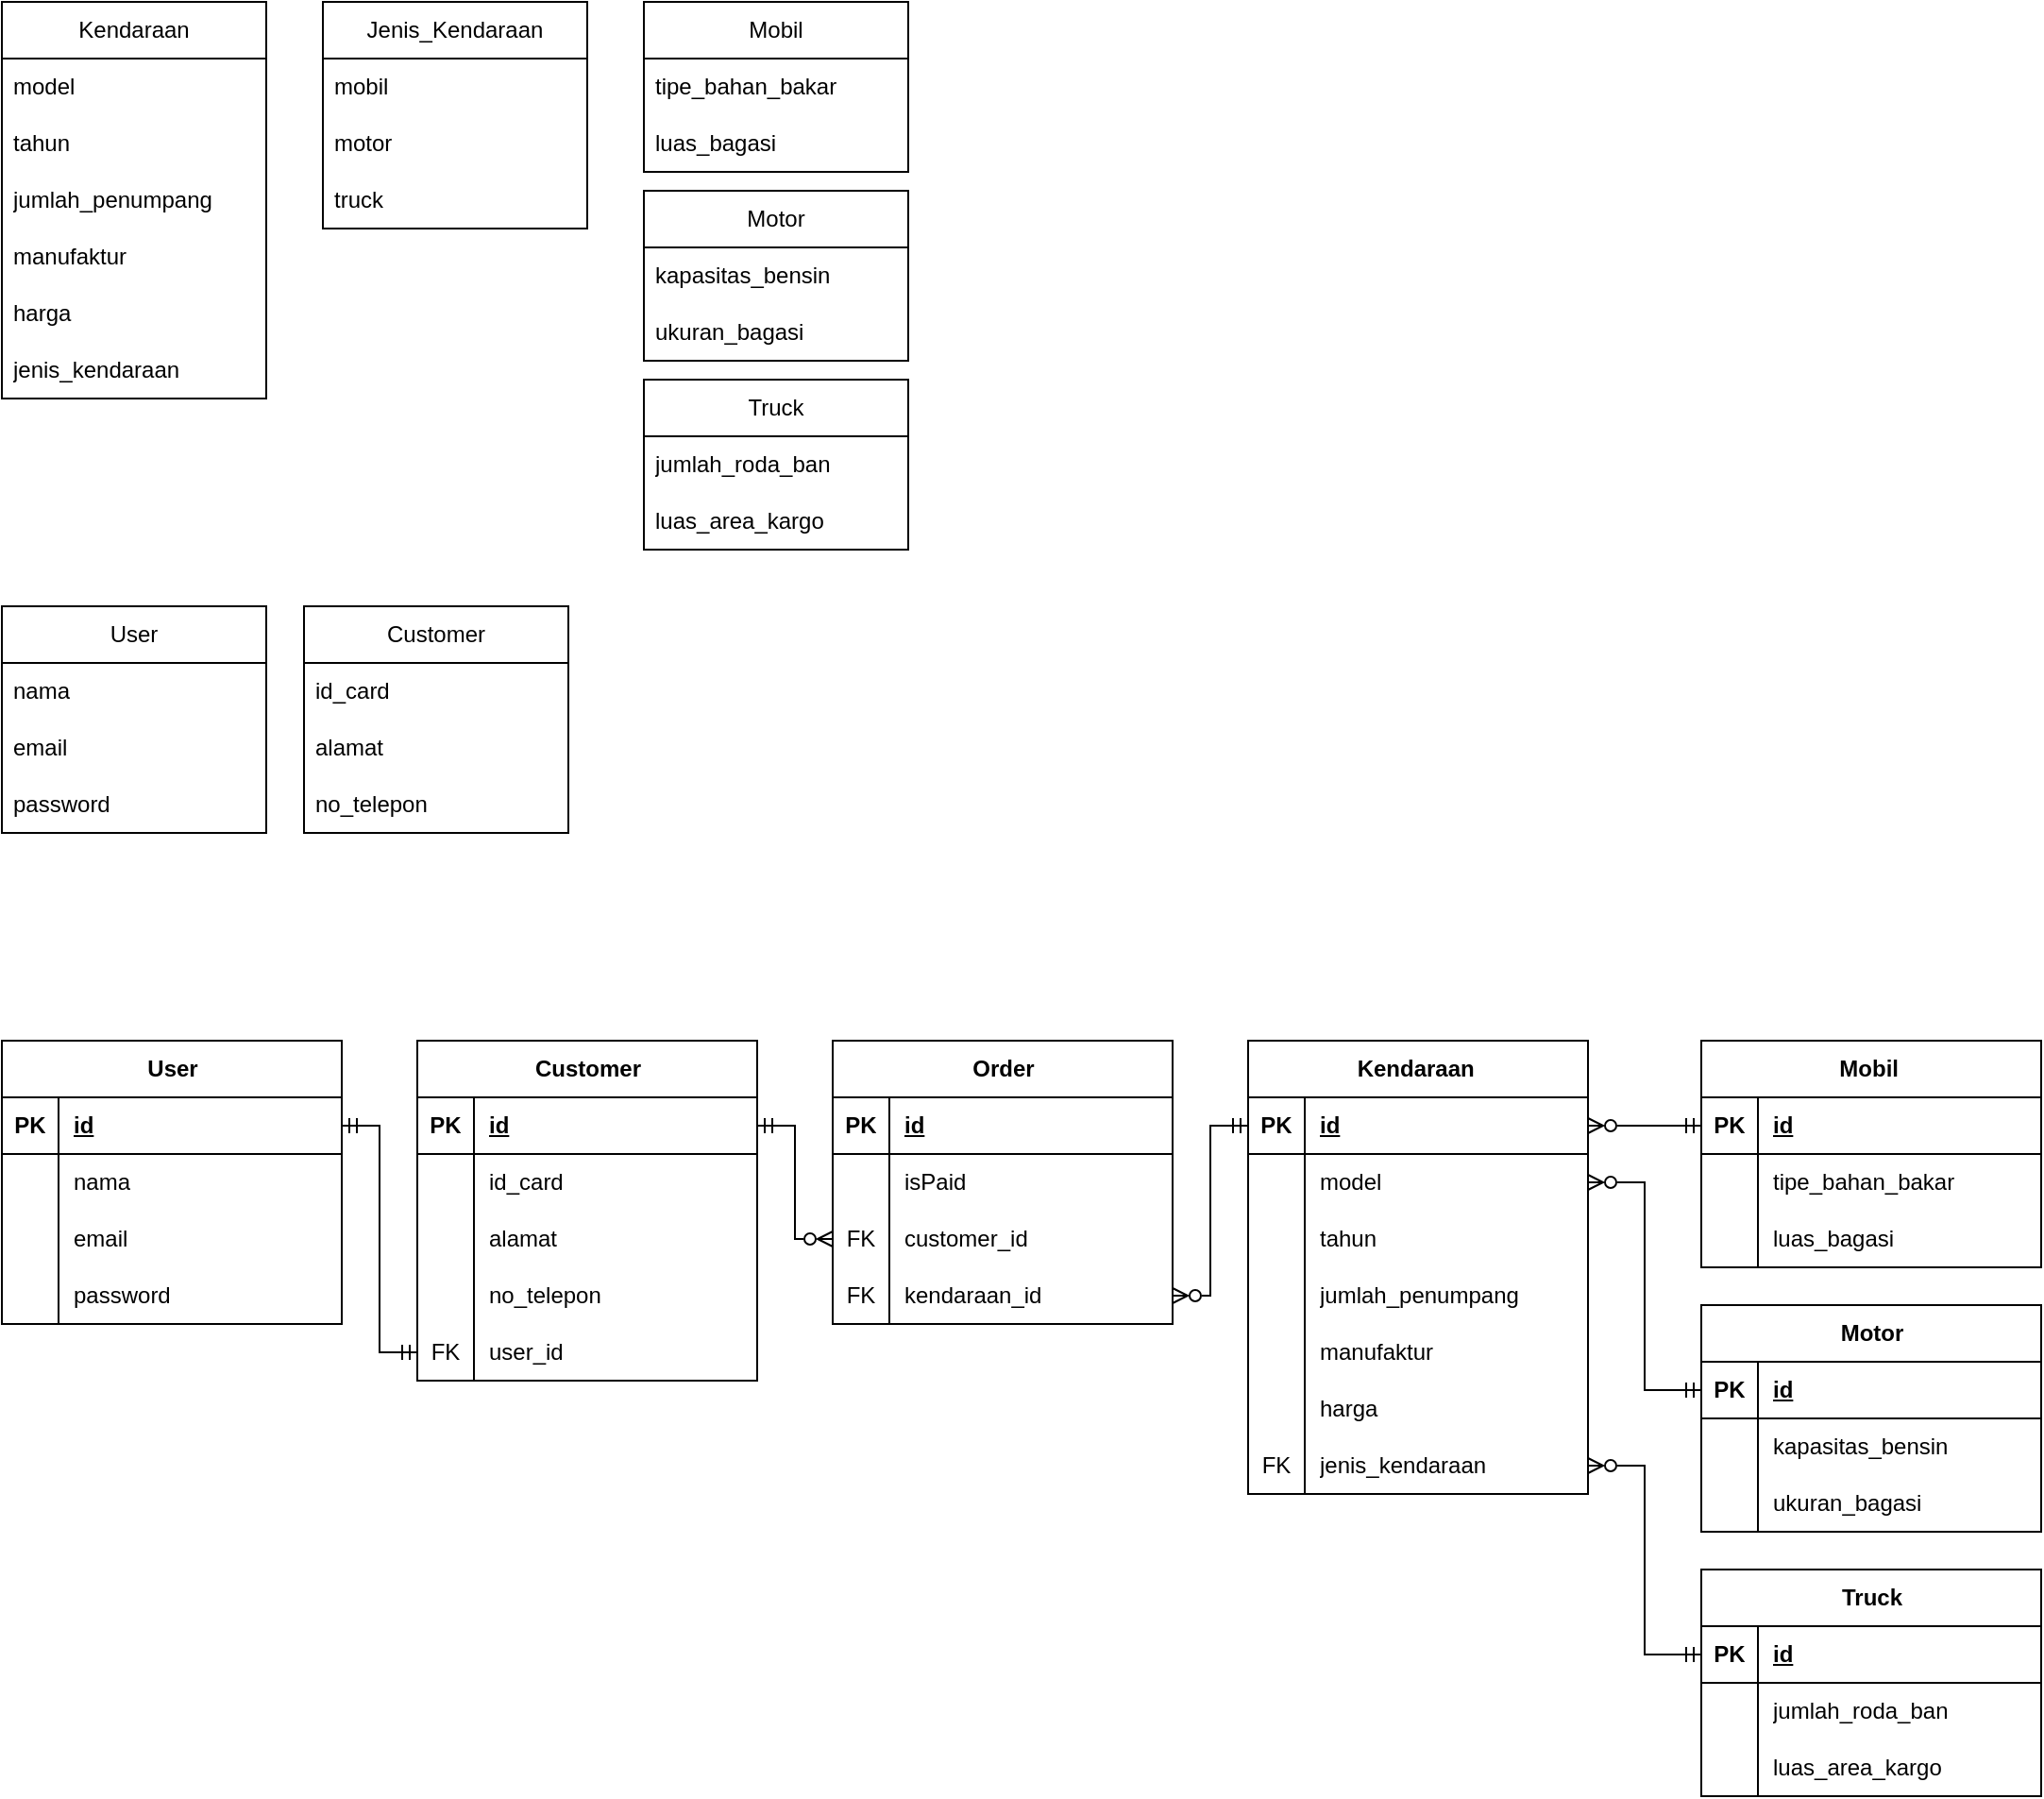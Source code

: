 <mxfile version="22.0.3" type="device">
  <diagram id="R2lEEEUBdFMjLlhIrx00" name="Page-1">
    <mxGraphModel dx="1022" dy="712" grid="1" gridSize="10" guides="1" tooltips="1" connect="1" arrows="1" fold="1" page="1" pageScale="1" pageWidth="1100" pageHeight="850" math="0" shadow="0" extFonts="Permanent Marker^https://fonts.googleapis.com/css?family=Permanent+Marker">
      <root>
        <mxCell id="0" />
        <mxCell id="1" parent="0" />
        <mxCell id="JFQxV9ED77DIQYk5q21x-1" value="Jenis_Kendaraan" style="swimlane;fontStyle=0;childLayout=stackLayout;horizontal=1;startSize=30;horizontalStack=0;resizeParent=1;resizeParentMax=0;resizeLast=0;collapsible=1;marginBottom=0;whiteSpace=wrap;html=1;" vertex="1" parent="1">
          <mxGeometry x="200" y="20" width="140" height="120" as="geometry" />
        </mxCell>
        <mxCell id="JFQxV9ED77DIQYk5q21x-2" value="mobil" style="text;strokeColor=none;fillColor=none;align=left;verticalAlign=middle;spacingLeft=4;spacingRight=4;overflow=hidden;points=[[0,0.5],[1,0.5]];portConstraint=eastwest;rotatable=0;whiteSpace=wrap;html=1;" vertex="1" parent="JFQxV9ED77DIQYk5q21x-1">
          <mxGeometry y="30" width="140" height="30" as="geometry" />
        </mxCell>
        <mxCell id="JFQxV9ED77DIQYk5q21x-3" value="motor" style="text;strokeColor=none;fillColor=none;align=left;verticalAlign=middle;spacingLeft=4;spacingRight=4;overflow=hidden;points=[[0,0.5],[1,0.5]];portConstraint=eastwest;rotatable=0;whiteSpace=wrap;html=1;" vertex="1" parent="JFQxV9ED77DIQYk5q21x-1">
          <mxGeometry y="60" width="140" height="30" as="geometry" />
        </mxCell>
        <mxCell id="JFQxV9ED77DIQYk5q21x-4" value="truck" style="text;strokeColor=none;fillColor=none;align=left;verticalAlign=middle;spacingLeft=4;spacingRight=4;overflow=hidden;points=[[0,0.5],[1,0.5]];portConstraint=eastwest;rotatable=0;whiteSpace=wrap;html=1;" vertex="1" parent="JFQxV9ED77DIQYk5q21x-1">
          <mxGeometry y="90" width="140" height="30" as="geometry" />
        </mxCell>
        <mxCell id="JFQxV9ED77DIQYk5q21x-5" value="Kendaraan" style="swimlane;fontStyle=0;childLayout=stackLayout;horizontal=1;startSize=30;horizontalStack=0;resizeParent=1;resizeParentMax=0;resizeLast=0;collapsible=1;marginBottom=0;whiteSpace=wrap;html=1;" vertex="1" parent="1">
          <mxGeometry x="30" y="20" width="140" height="210" as="geometry" />
        </mxCell>
        <mxCell id="JFQxV9ED77DIQYk5q21x-6" value="model" style="text;strokeColor=none;fillColor=none;align=left;verticalAlign=middle;spacingLeft=4;spacingRight=4;overflow=hidden;points=[[0,0.5],[1,0.5]];portConstraint=eastwest;rotatable=0;whiteSpace=wrap;html=1;" vertex="1" parent="JFQxV9ED77DIQYk5q21x-5">
          <mxGeometry y="30" width="140" height="30" as="geometry" />
        </mxCell>
        <mxCell id="JFQxV9ED77DIQYk5q21x-7" value="tahun" style="text;strokeColor=none;fillColor=none;align=left;verticalAlign=middle;spacingLeft=4;spacingRight=4;overflow=hidden;points=[[0,0.5],[1,0.5]];portConstraint=eastwest;rotatable=0;whiteSpace=wrap;html=1;" vertex="1" parent="JFQxV9ED77DIQYk5q21x-5">
          <mxGeometry y="60" width="140" height="30" as="geometry" />
        </mxCell>
        <mxCell id="JFQxV9ED77DIQYk5q21x-8" value="jumlah_penumpang" style="text;strokeColor=none;fillColor=none;align=left;verticalAlign=middle;spacingLeft=4;spacingRight=4;overflow=hidden;points=[[0,0.5],[1,0.5]];portConstraint=eastwest;rotatable=0;whiteSpace=wrap;html=1;" vertex="1" parent="JFQxV9ED77DIQYk5q21x-5">
          <mxGeometry y="90" width="140" height="30" as="geometry" />
        </mxCell>
        <mxCell id="JFQxV9ED77DIQYk5q21x-9" value="manufaktur" style="text;strokeColor=none;fillColor=none;align=left;verticalAlign=middle;spacingLeft=4;spacingRight=4;overflow=hidden;points=[[0,0.5],[1,0.5]];portConstraint=eastwest;rotatable=0;whiteSpace=wrap;html=1;" vertex="1" parent="JFQxV9ED77DIQYk5q21x-5">
          <mxGeometry y="120" width="140" height="30" as="geometry" />
        </mxCell>
        <mxCell id="JFQxV9ED77DIQYk5q21x-10" value="harga" style="text;strokeColor=none;fillColor=none;align=left;verticalAlign=middle;spacingLeft=4;spacingRight=4;overflow=hidden;points=[[0,0.5],[1,0.5]];portConstraint=eastwest;rotatable=0;whiteSpace=wrap;html=1;" vertex="1" parent="JFQxV9ED77DIQYk5q21x-5">
          <mxGeometry y="150" width="140" height="30" as="geometry" />
        </mxCell>
        <mxCell id="JFQxV9ED77DIQYk5q21x-36" value="jenis_kendaraan" style="text;strokeColor=none;fillColor=none;align=left;verticalAlign=middle;spacingLeft=4;spacingRight=4;overflow=hidden;points=[[0,0.5],[1,0.5]];portConstraint=eastwest;rotatable=0;whiteSpace=wrap;html=1;" vertex="1" parent="JFQxV9ED77DIQYk5q21x-5">
          <mxGeometry y="180" width="140" height="30" as="geometry" />
        </mxCell>
        <mxCell id="JFQxV9ED77DIQYk5q21x-11" value="Mobil" style="swimlane;fontStyle=0;childLayout=stackLayout;horizontal=1;startSize=30;horizontalStack=0;resizeParent=1;resizeParentMax=0;resizeLast=0;collapsible=1;marginBottom=0;whiteSpace=wrap;html=1;" vertex="1" parent="1">
          <mxGeometry x="370" y="20" width="140" height="90" as="geometry" />
        </mxCell>
        <mxCell id="JFQxV9ED77DIQYk5q21x-12" value="tipe_bahan_bakar" style="text;strokeColor=none;fillColor=none;align=left;verticalAlign=middle;spacingLeft=4;spacingRight=4;overflow=hidden;points=[[0,0.5],[1,0.5]];portConstraint=eastwest;rotatable=0;whiteSpace=wrap;html=1;" vertex="1" parent="JFQxV9ED77DIQYk5q21x-11">
          <mxGeometry y="30" width="140" height="30" as="geometry" />
        </mxCell>
        <mxCell id="JFQxV9ED77DIQYk5q21x-13" value="luas_bagasi" style="text;strokeColor=none;fillColor=none;align=left;verticalAlign=middle;spacingLeft=4;spacingRight=4;overflow=hidden;points=[[0,0.5],[1,0.5]];portConstraint=eastwest;rotatable=0;whiteSpace=wrap;html=1;" vertex="1" parent="JFQxV9ED77DIQYk5q21x-11">
          <mxGeometry y="60" width="140" height="30" as="geometry" />
        </mxCell>
        <mxCell id="JFQxV9ED77DIQYk5q21x-17" value="Truck" style="swimlane;fontStyle=0;childLayout=stackLayout;horizontal=1;startSize=30;horizontalStack=0;resizeParent=1;resizeParentMax=0;resizeLast=0;collapsible=1;marginBottom=0;whiteSpace=wrap;html=1;" vertex="1" parent="1">
          <mxGeometry x="370" y="220" width="140" height="90" as="geometry" />
        </mxCell>
        <mxCell id="JFQxV9ED77DIQYk5q21x-18" value="jumlah_roda_ban" style="text;strokeColor=none;fillColor=none;align=left;verticalAlign=middle;spacingLeft=4;spacingRight=4;overflow=hidden;points=[[0,0.5],[1,0.5]];portConstraint=eastwest;rotatable=0;whiteSpace=wrap;html=1;" vertex="1" parent="JFQxV9ED77DIQYk5q21x-17">
          <mxGeometry y="30" width="140" height="30" as="geometry" />
        </mxCell>
        <mxCell id="JFQxV9ED77DIQYk5q21x-19" value="luas_area_kargo" style="text;strokeColor=none;fillColor=none;align=left;verticalAlign=middle;spacingLeft=4;spacingRight=4;overflow=hidden;points=[[0,0.5],[1,0.5]];portConstraint=eastwest;rotatable=0;whiteSpace=wrap;html=1;" vertex="1" parent="JFQxV9ED77DIQYk5q21x-17">
          <mxGeometry y="60" width="140" height="30" as="geometry" />
        </mxCell>
        <mxCell id="JFQxV9ED77DIQYk5q21x-20" value="Motor" style="swimlane;fontStyle=0;childLayout=stackLayout;horizontal=1;startSize=30;horizontalStack=0;resizeParent=1;resizeParentMax=0;resizeLast=0;collapsible=1;marginBottom=0;whiteSpace=wrap;html=1;" vertex="1" parent="1">
          <mxGeometry x="370" y="120" width="140" height="90" as="geometry" />
        </mxCell>
        <mxCell id="JFQxV9ED77DIQYk5q21x-21" value="kapasitas_bensin" style="text;strokeColor=none;fillColor=none;align=left;verticalAlign=middle;spacingLeft=4;spacingRight=4;overflow=hidden;points=[[0,0.5],[1,0.5]];portConstraint=eastwest;rotatable=0;whiteSpace=wrap;html=1;" vertex="1" parent="JFQxV9ED77DIQYk5q21x-20">
          <mxGeometry y="30" width="140" height="30" as="geometry" />
        </mxCell>
        <mxCell id="JFQxV9ED77DIQYk5q21x-22" value="ukuran_bagasi" style="text;strokeColor=none;fillColor=none;align=left;verticalAlign=middle;spacingLeft=4;spacingRight=4;overflow=hidden;points=[[0,0.5],[1,0.5]];portConstraint=eastwest;rotatable=0;whiteSpace=wrap;html=1;" vertex="1" parent="JFQxV9ED77DIQYk5q21x-20">
          <mxGeometry y="60" width="140" height="30" as="geometry" />
        </mxCell>
        <mxCell id="JFQxV9ED77DIQYk5q21x-23" value="Customer" style="swimlane;fontStyle=0;childLayout=stackLayout;horizontal=1;startSize=30;horizontalStack=0;resizeParent=1;resizeParentMax=0;resizeLast=0;collapsible=1;marginBottom=0;whiteSpace=wrap;html=1;" vertex="1" parent="1">
          <mxGeometry x="190" y="340" width="140" height="120" as="geometry" />
        </mxCell>
        <mxCell id="JFQxV9ED77DIQYk5q21x-27" value="id_card" style="text;strokeColor=none;fillColor=none;align=left;verticalAlign=middle;spacingLeft=4;spacingRight=4;overflow=hidden;points=[[0,0.5],[1,0.5]];portConstraint=eastwest;rotatable=0;whiteSpace=wrap;html=1;" vertex="1" parent="JFQxV9ED77DIQYk5q21x-23">
          <mxGeometry y="30" width="140" height="30" as="geometry" />
        </mxCell>
        <mxCell id="JFQxV9ED77DIQYk5q21x-25" value="alamat" style="text;strokeColor=none;fillColor=none;align=left;verticalAlign=middle;spacingLeft=4;spacingRight=4;overflow=hidden;points=[[0,0.5],[1,0.5]];portConstraint=eastwest;rotatable=0;whiteSpace=wrap;html=1;" vertex="1" parent="JFQxV9ED77DIQYk5q21x-23">
          <mxGeometry y="60" width="140" height="30" as="geometry" />
        </mxCell>
        <mxCell id="JFQxV9ED77DIQYk5q21x-26" value="no_telepon" style="text;strokeColor=none;fillColor=none;align=left;verticalAlign=middle;spacingLeft=4;spacingRight=4;overflow=hidden;points=[[0,0.5],[1,0.5]];portConstraint=eastwest;rotatable=0;whiteSpace=wrap;html=1;" vertex="1" parent="JFQxV9ED77DIQYk5q21x-23">
          <mxGeometry y="90" width="140" height="30" as="geometry" />
        </mxCell>
        <mxCell id="JFQxV9ED77DIQYk5q21x-30" value="User" style="swimlane;fontStyle=0;childLayout=stackLayout;horizontal=1;startSize=30;horizontalStack=0;resizeParent=1;resizeParentMax=0;resizeLast=0;collapsible=1;marginBottom=0;whiteSpace=wrap;html=1;" vertex="1" parent="1">
          <mxGeometry x="30" y="340" width="140" height="120" as="geometry" />
        </mxCell>
        <mxCell id="JFQxV9ED77DIQYk5q21x-31" value="nama" style="text;strokeColor=none;fillColor=none;align=left;verticalAlign=middle;spacingLeft=4;spacingRight=4;overflow=hidden;points=[[0,0.5],[1,0.5]];portConstraint=eastwest;rotatable=0;whiteSpace=wrap;html=1;" vertex="1" parent="JFQxV9ED77DIQYk5q21x-30">
          <mxGeometry y="30" width="140" height="30" as="geometry" />
        </mxCell>
        <mxCell id="JFQxV9ED77DIQYk5q21x-32" value="email" style="text;strokeColor=none;fillColor=none;align=left;verticalAlign=middle;spacingLeft=4;spacingRight=4;overflow=hidden;points=[[0,0.5],[1,0.5]];portConstraint=eastwest;rotatable=0;whiteSpace=wrap;html=1;" vertex="1" parent="JFQxV9ED77DIQYk5q21x-30">
          <mxGeometry y="60" width="140" height="30" as="geometry" />
        </mxCell>
        <mxCell id="JFQxV9ED77DIQYk5q21x-33" value="password" style="text;strokeColor=none;fillColor=none;align=left;verticalAlign=middle;spacingLeft=4;spacingRight=4;overflow=hidden;points=[[0,0.5],[1,0.5]];portConstraint=eastwest;rotatable=0;whiteSpace=wrap;html=1;" vertex="1" parent="JFQxV9ED77DIQYk5q21x-30">
          <mxGeometry y="90" width="140" height="30" as="geometry" />
        </mxCell>
        <mxCell id="JFQxV9ED77DIQYk5q21x-155" style="edgeStyle=orthogonalEdgeStyle;rounded=0;orthogonalLoop=1;jettySize=auto;html=1;entryX=0;entryY=0.5;entryDx=0;entryDy=0;exitX=1;exitY=0.5;exitDx=0;exitDy=0;endArrow=ERmandOne;endFill=0;startArrow=ERzeroToMany;startFill=0;" edge="1" parent="1" source="JFQxV9ED77DIQYk5q21x-54" target="JFQxV9ED77DIQYk5q21x-87">
          <mxGeometry relative="1" as="geometry" />
        </mxCell>
        <mxCell id="JFQxV9ED77DIQYk5q21x-44" value="Order" style="shape=table;startSize=30;container=1;collapsible=1;childLayout=tableLayout;fixedRows=1;rowLines=0;fontStyle=1;align=center;resizeLast=1;html=1;" vertex="1" parent="1">
          <mxGeometry x="470" y="570" width="180" height="150" as="geometry" />
        </mxCell>
        <mxCell id="JFQxV9ED77DIQYk5q21x-45" value="" style="shape=tableRow;horizontal=0;startSize=0;swimlaneHead=0;swimlaneBody=0;fillColor=none;collapsible=0;dropTarget=0;points=[[0,0.5],[1,0.5]];portConstraint=eastwest;top=0;left=0;right=0;bottom=1;" vertex="1" parent="JFQxV9ED77DIQYk5q21x-44">
          <mxGeometry y="30" width="180" height="30" as="geometry" />
        </mxCell>
        <mxCell id="JFQxV9ED77DIQYk5q21x-46" value="PK" style="shape=partialRectangle;connectable=0;fillColor=none;top=0;left=0;bottom=0;right=0;fontStyle=1;overflow=hidden;whiteSpace=wrap;html=1;" vertex="1" parent="JFQxV9ED77DIQYk5q21x-45">
          <mxGeometry width="30" height="30" as="geometry">
            <mxRectangle width="30" height="30" as="alternateBounds" />
          </mxGeometry>
        </mxCell>
        <mxCell id="JFQxV9ED77DIQYk5q21x-47" value="id" style="shape=partialRectangle;connectable=0;fillColor=none;top=0;left=0;bottom=0;right=0;align=left;spacingLeft=6;fontStyle=5;overflow=hidden;whiteSpace=wrap;html=1;" vertex="1" parent="JFQxV9ED77DIQYk5q21x-45">
          <mxGeometry x="30" width="150" height="30" as="geometry">
            <mxRectangle width="150" height="30" as="alternateBounds" />
          </mxGeometry>
        </mxCell>
        <mxCell id="JFQxV9ED77DIQYk5q21x-48" value="" style="shape=tableRow;horizontal=0;startSize=0;swimlaneHead=0;swimlaneBody=0;fillColor=none;collapsible=0;dropTarget=0;points=[[0,0.5],[1,0.5]];portConstraint=eastwest;top=0;left=0;right=0;bottom=0;" vertex="1" parent="JFQxV9ED77DIQYk5q21x-44">
          <mxGeometry y="60" width="180" height="30" as="geometry" />
        </mxCell>
        <mxCell id="JFQxV9ED77DIQYk5q21x-49" value="" style="shape=partialRectangle;connectable=0;fillColor=none;top=0;left=0;bottom=0;right=0;editable=1;overflow=hidden;whiteSpace=wrap;html=1;" vertex="1" parent="JFQxV9ED77DIQYk5q21x-48">
          <mxGeometry width="30" height="30" as="geometry">
            <mxRectangle width="30" height="30" as="alternateBounds" />
          </mxGeometry>
        </mxCell>
        <mxCell id="JFQxV9ED77DIQYk5q21x-50" value="isPaid" style="shape=partialRectangle;connectable=0;fillColor=none;top=0;left=0;bottom=0;right=0;align=left;spacingLeft=6;overflow=hidden;whiteSpace=wrap;html=1;" vertex="1" parent="JFQxV9ED77DIQYk5q21x-48">
          <mxGeometry x="30" width="150" height="30" as="geometry">
            <mxRectangle width="150" height="30" as="alternateBounds" />
          </mxGeometry>
        </mxCell>
        <mxCell id="JFQxV9ED77DIQYk5q21x-51" value="" style="shape=tableRow;horizontal=0;startSize=0;swimlaneHead=0;swimlaneBody=0;fillColor=none;collapsible=0;dropTarget=0;points=[[0,0.5],[1,0.5]];portConstraint=eastwest;top=0;left=0;right=0;bottom=0;" vertex="1" parent="JFQxV9ED77DIQYk5q21x-44">
          <mxGeometry y="90" width="180" height="30" as="geometry" />
        </mxCell>
        <mxCell id="JFQxV9ED77DIQYk5q21x-52" value="FK" style="shape=partialRectangle;connectable=0;fillColor=none;top=0;left=0;bottom=0;right=0;editable=1;overflow=hidden;whiteSpace=wrap;html=1;" vertex="1" parent="JFQxV9ED77DIQYk5q21x-51">
          <mxGeometry width="30" height="30" as="geometry">
            <mxRectangle width="30" height="30" as="alternateBounds" />
          </mxGeometry>
        </mxCell>
        <mxCell id="JFQxV9ED77DIQYk5q21x-53" value="customer_id" style="shape=partialRectangle;connectable=0;fillColor=none;top=0;left=0;bottom=0;right=0;align=left;spacingLeft=6;overflow=hidden;whiteSpace=wrap;html=1;" vertex="1" parent="JFQxV9ED77DIQYk5q21x-51">
          <mxGeometry x="30" width="150" height="30" as="geometry">
            <mxRectangle width="150" height="30" as="alternateBounds" />
          </mxGeometry>
        </mxCell>
        <mxCell id="JFQxV9ED77DIQYk5q21x-54" value="" style="shape=tableRow;horizontal=0;startSize=0;swimlaneHead=0;swimlaneBody=0;fillColor=none;collapsible=0;dropTarget=0;points=[[0,0.5],[1,0.5]];portConstraint=eastwest;top=0;left=0;right=0;bottom=0;" vertex="1" parent="JFQxV9ED77DIQYk5q21x-44">
          <mxGeometry y="120" width="180" height="30" as="geometry" />
        </mxCell>
        <mxCell id="JFQxV9ED77DIQYk5q21x-55" value="FK" style="shape=partialRectangle;connectable=0;fillColor=none;top=0;left=0;bottom=0;right=0;editable=1;overflow=hidden;whiteSpace=wrap;html=1;" vertex="1" parent="JFQxV9ED77DIQYk5q21x-54">
          <mxGeometry width="30" height="30" as="geometry">
            <mxRectangle width="30" height="30" as="alternateBounds" />
          </mxGeometry>
        </mxCell>
        <mxCell id="JFQxV9ED77DIQYk5q21x-56" value="kendaraan_id" style="shape=partialRectangle;connectable=0;fillColor=none;top=0;left=0;bottom=0;right=0;align=left;spacingLeft=6;overflow=hidden;whiteSpace=wrap;html=1;" vertex="1" parent="JFQxV9ED77DIQYk5q21x-54">
          <mxGeometry x="30" width="150" height="30" as="geometry">
            <mxRectangle width="150" height="30" as="alternateBounds" />
          </mxGeometry>
        </mxCell>
        <mxCell id="JFQxV9ED77DIQYk5q21x-57" value="Customer" style="shape=table;startSize=30;container=1;collapsible=1;childLayout=tableLayout;fixedRows=1;rowLines=0;fontStyle=1;align=center;resizeLast=1;html=1;" vertex="1" parent="1">
          <mxGeometry x="250" y="570" width="180" height="180" as="geometry" />
        </mxCell>
        <mxCell id="JFQxV9ED77DIQYk5q21x-58" value="" style="shape=tableRow;horizontal=0;startSize=0;swimlaneHead=0;swimlaneBody=0;fillColor=none;collapsible=0;dropTarget=0;points=[[0,0.5],[1,0.5]];portConstraint=eastwest;top=0;left=0;right=0;bottom=1;" vertex="1" parent="JFQxV9ED77DIQYk5q21x-57">
          <mxGeometry y="30" width="180" height="30" as="geometry" />
        </mxCell>
        <mxCell id="JFQxV9ED77DIQYk5q21x-59" value="PK" style="shape=partialRectangle;connectable=0;fillColor=none;top=0;left=0;bottom=0;right=0;fontStyle=1;overflow=hidden;whiteSpace=wrap;html=1;" vertex="1" parent="JFQxV9ED77DIQYk5q21x-58">
          <mxGeometry width="30" height="30" as="geometry">
            <mxRectangle width="30" height="30" as="alternateBounds" />
          </mxGeometry>
        </mxCell>
        <mxCell id="JFQxV9ED77DIQYk5q21x-60" value="id" style="shape=partialRectangle;connectable=0;fillColor=none;top=0;left=0;bottom=0;right=0;align=left;spacingLeft=6;fontStyle=5;overflow=hidden;whiteSpace=wrap;html=1;" vertex="1" parent="JFQxV9ED77DIQYk5q21x-58">
          <mxGeometry x="30" width="150" height="30" as="geometry">
            <mxRectangle width="150" height="30" as="alternateBounds" />
          </mxGeometry>
        </mxCell>
        <mxCell id="JFQxV9ED77DIQYk5q21x-61" value="" style="shape=tableRow;horizontal=0;startSize=0;swimlaneHead=0;swimlaneBody=0;fillColor=none;collapsible=0;dropTarget=0;points=[[0,0.5],[1,0.5]];portConstraint=eastwest;top=0;left=0;right=0;bottom=0;" vertex="1" parent="JFQxV9ED77DIQYk5q21x-57">
          <mxGeometry y="60" width="180" height="30" as="geometry" />
        </mxCell>
        <mxCell id="JFQxV9ED77DIQYk5q21x-62" value="" style="shape=partialRectangle;connectable=0;fillColor=none;top=0;left=0;bottom=0;right=0;editable=1;overflow=hidden;whiteSpace=wrap;html=1;" vertex="1" parent="JFQxV9ED77DIQYk5q21x-61">
          <mxGeometry width="30" height="30" as="geometry">
            <mxRectangle width="30" height="30" as="alternateBounds" />
          </mxGeometry>
        </mxCell>
        <mxCell id="JFQxV9ED77DIQYk5q21x-63" value="id_card" style="shape=partialRectangle;connectable=0;fillColor=none;top=0;left=0;bottom=0;right=0;align=left;spacingLeft=6;overflow=hidden;whiteSpace=wrap;html=1;" vertex="1" parent="JFQxV9ED77DIQYk5q21x-61">
          <mxGeometry x="30" width="150" height="30" as="geometry">
            <mxRectangle width="150" height="30" as="alternateBounds" />
          </mxGeometry>
        </mxCell>
        <mxCell id="JFQxV9ED77DIQYk5q21x-64" value="" style="shape=tableRow;horizontal=0;startSize=0;swimlaneHead=0;swimlaneBody=0;fillColor=none;collapsible=0;dropTarget=0;points=[[0,0.5],[1,0.5]];portConstraint=eastwest;top=0;left=0;right=0;bottom=0;" vertex="1" parent="JFQxV9ED77DIQYk5q21x-57">
          <mxGeometry y="90" width="180" height="30" as="geometry" />
        </mxCell>
        <mxCell id="JFQxV9ED77DIQYk5q21x-65" value="" style="shape=partialRectangle;connectable=0;fillColor=none;top=0;left=0;bottom=0;right=0;editable=1;overflow=hidden;whiteSpace=wrap;html=1;" vertex="1" parent="JFQxV9ED77DIQYk5q21x-64">
          <mxGeometry width="30" height="30" as="geometry">
            <mxRectangle width="30" height="30" as="alternateBounds" />
          </mxGeometry>
        </mxCell>
        <mxCell id="JFQxV9ED77DIQYk5q21x-66" value="alamat" style="shape=partialRectangle;connectable=0;fillColor=none;top=0;left=0;bottom=0;right=0;align=left;spacingLeft=6;overflow=hidden;whiteSpace=wrap;html=1;" vertex="1" parent="JFQxV9ED77DIQYk5q21x-64">
          <mxGeometry x="30" width="150" height="30" as="geometry">
            <mxRectangle width="150" height="30" as="alternateBounds" />
          </mxGeometry>
        </mxCell>
        <mxCell id="JFQxV9ED77DIQYk5q21x-67" value="" style="shape=tableRow;horizontal=0;startSize=0;swimlaneHead=0;swimlaneBody=0;fillColor=none;collapsible=0;dropTarget=0;points=[[0,0.5],[1,0.5]];portConstraint=eastwest;top=0;left=0;right=0;bottom=0;" vertex="1" parent="JFQxV9ED77DIQYk5q21x-57">
          <mxGeometry y="120" width="180" height="30" as="geometry" />
        </mxCell>
        <mxCell id="JFQxV9ED77DIQYk5q21x-68" value="" style="shape=partialRectangle;connectable=0;fillColor=none;top=0;left=0;bottom=0;right=0;editable=1;overflow=hidden;whiteSpace=wrap;html=1;" vertex="1" parent="JFQxV9ED77DIQYk5q21x-67">
          <mxGeometry width="30" height="30" as="geometry">
            <mxRectangle width="30" height="30" as="alternateBounds" />
          </mxGeometry>
        </mxCell>
        <mxCell id="JFQxV9ED77DIQYk5q21x-69" value="no_telepon" style="shape=partialRectangle;connectable=0;fillColor=none;top=0;left=0;bottom=0;right=0;align=left;spacingLeft=6;overflow=hidden;whiteSpace=wrap;html=1;" vertex="1" parent="JFQxV9ED77DIQYk5q21x-67">
          <mxGeometry x="30" width="150" height="30" as="geometry">
            <mxRectangle width="150" height="30" as="alternateBounds" />
          </mxGeometry>
        </mxCell>
        <mxCell id="JFQxV9ED77DIQYk5q21x-83" style="shape=tableRow;horizontal=0;startSize=0;swimlaneHead=0;swimlaneBody=0;fillColor=none;collapsible=0;dropTarget=0;points=[[0,0.5],[1,0.5]];portConstraint=eastwest;top=0;left=0;right=0;bottom=0;" vertex="1" parent="JFQxV9ED77DIQYk5q21x-57">
          <mxGeometry y="150" width="180" height="30" as="geometry" />
        </mxCell>
        <mxCell id="JFQxV9ED77DIQYk5q21x-84" value="FK" style="shape=partialRectangle;connectable=0;fillColor=none;top=0;left=0;bottom=0;right=0;editable=1;overflow=hidden;whiteSpace=wrap;html=1;" vertex="1" parent="JFQxV9ED77DIQYk5q21x-83">
          <mxGeometry width="30" height="30" as="geometry">
            <mxRectangle width="30" height="30" as="alternateBounds" />
          </mxGeometry>
        </mxCell>
        <mxCell id="JFQxV9ED77DIQYk5q21x-85" value="user_id" style="shape=partialRectangle;connectable=0;fillColor=none;top=0;left=0;bottom=0;right=0;align=left;spacingLeft=6;overflow=hidden;whiteSpace=wrap;html=1;" vertex="1" parent="JFQxV9ED77DIQYk5q21x-83">
          <mxGeometry x="30" width="150" height="30" as="geometry">
            <mxRectangle width="150" height="30" as="alternateBounds" />
          </mxGeometry>
        </mxCell>
        <mxCell id="JFQxV9ED77DIQYk5q21x-70" value="User" style="shape=table;startSize=30;container=1;collapsible=1;childLayout=tableLayout;fixedRows=1;rowLines=0;fontStyle=1;align=center;resizeLast=1;html=1;" vertex="1" parent="1">
          <mxGeometry x="30" y="570" width="180" height="150" as="geometry" />
        </mxCell>
        <mxCell id="JFQxV9ED77DIQYk5q21x-71" value="" style="shape=tableRow;horizontal=0;startSize=0;swimlaneHead=0;swimlaneBody=0;fillColor=none;collapsible=0;dropTarget=0;points=[[0,0.5],[1,0.5]];portConstraint=eastwest;top=0;left=0;right=0;bottom=1;" vertex="1" parent="JFQxV9ED77DIQYk5q21x-70">
          <mxGeometry y="30" width="180" height="30" as="geometry" />
        </mxCell>
        <mxCell id="JFQxV9ED77DIQYk5q21x-72" value="PK" style="shape=partialRectangle;connectable=0;fillColor=none;top=0;left=0;bottom=0;right=0;fontStyle=1;overflow=hidden;whiteSpace=wrap;html=1;" vertex="1" parent="JFQxV9ED77DIQYk5q21x-71">
          <mxGeometry width="30" height="30" as="geometry">
            <mxRectangle width="30" height="30" as="alternateBounds" />
          </mxGeometry>
        </mxCell>
        <mxCell id="JFQxV9ED77DIQYk5q21x-73" value="id" style="shape=partialRectangle;connectable=0;fillColor=none;top=0;left=0;bottom=0;right=0;align=left;spacingLeft=6;fontStyle=5;overflow=hidden;whiteSpace=wrap;html=1;" vertex="1" parent="JFQxV9ED77DIQYk5q21x-71">
          <mxGeometry x="30" width="150" height="30" as="geometry">
            <mxRectangle width="150" height="30" as="alternateBounds" />
          </mxGeometry>
        </mxCell>
        <mxCell id="JFQxV9ED77DIQYk5q21x-74" value="" style="shape=tableRow;horizontal=0;startSize=0;swimlaneHead=0;swimlaneBody=0;fillColor=none;collapsible=0;dropTarget=0;points=[[0,0.5],[1,0.5]];portConstraint=eastwest;top=0;left=0;right=0;bottom=0;" vertex="1" parent="JFQxV9ED77DIQYk5q21x-70">
          <mxGeometry y="60" width="180" height="30" as="geometry" />
        </mxCell>
        <mxCell id="JFQxV9ED77DIQYk5q21x-75" value="" style="shape=partialRectangle;connectable=0;fillColor=none;top=0;left=0;bottom=0;right=0;editable=1;overflow=hidden;whiteSpace=wrap;html=1;" vertex="1" parent="JFQxV9ED77DIQYk5q21x-74">
          <mxGeometry width="30" height="30" as="geometry">
            <mxRectangle width="30" height="30" as="alternateBounds" />
          </mxGeometry>
        </mxCell>
        <mxCell id="JFQxV9ED77DIQYk5q21x-76" value="nama" style="shape=partialRectangle;connectable=0;fillColor=none;top=0;left=0;bottom=0;right=0;align=left;spacingLeft=6;overflow=hidden;whiteSpace=wrap;html=1;" vertex="1" parent="JFQxV9ED77DIQYk5q21x-74">
          <mxGeometry x="30" width="150" height="30" as="geometry">
            <mxRectangle width="150" height="30" as="alternateBounds" />
          </mxGeometry>
        </mxCell>
        <mxCell id="JFQxV9ED77DIQYk5q21x-77" value="" style="shape=tableRow;horizontal=0;startSize=0;swimlaneHead=0;swimlaneBody=0;fillColor=none;collapsible=0;dropTarget=0;points=[[0,0.5],[1,0.5]];portConstraint=eastwest;top=0;left=0;right=0;bottom=0;" vertex="1" parent="JFQxV9ED77DIQYk5q21x-70">
          <mxGeometry y="90" width="180" height="30" as="geometry" />
        </mxCell>
        <mxCell id="JFQxV9ED77DIQYk5q21x-78" value="" style="shape=partialRectangle;connectable=0;fillColor=none;top=0;left=0;bottom=0;right=0;editable=1;overflow=hidden;whiteSpace=wrap;html=1;" vertex="1" parent="JFQxV9ED77DIQYk5q21x-77">
          <mxGeometry width="30" height="30" as="geometry">
            <mxRectangle width="30" height="30" as="alternateBounds" />
          </mxGeometry>
        </mxCell>
        <mxCell id="JFQxV9ED77DIQYk5q21x-79" value="email" style="shape=partialRectangle;connectable=0;fillColor=none;top=0;left=0;bottom=0;right=0;align=left;spacingLeft=6;overflow=hidden;whiteSpace=wrap;html=1;" vertex="1" parent="JFQxV9ED77DIQYk5q21x-77">
          <mxGeometry x="30" width="150" height="30" as="geometry">
            <mxRectangle width="150" height="30" as="alternateBounds" />
          </mxGeometry>
        </mxCell>
        <mxCell id="JFQxV9ED77DIQYk5q21x-80" value="" style="shape=tableRow;horizontal=0;startSize=0;swimlaneHead=0;swimlaneBody=0;fillColor=none;collapsible=0;dropTarget=0;points=[[0,0.5],[1,0.5]];portConstraint=eastwest;top=0;left=0;right=0;bottom=0;" vertex="1" parent="JFQxV9ED77DIQYk5q21x-70">
          <mxGeometry y="120" width="180" height="30" as="geometry" />
        </mxCell>
        <mxCell id="JFQxV9ED77DIQYk5q21x-81" value="" style="shape=partialRectangle;connectable=0;fillColor=none;top=0;left=0;bottom=0;right=0;editable=1;overflow=hidden;whiteSpace=wrap;html=1;" vertex="1" parent="JFQxV9ED77DIQYk5q21x-80">
          <mxGeometry width="30" height="30" as="geometry">
            <mxRectangle width="30" height="30" as="alternateBounds" />
          </mxGeometry>
        </mxCell>
        <mxCell id="JFQxV9ED77DIQYk5q21x-82" value="password" style="shape=partialRectangle;connectable=0;fillColor=none;top=0;left=0;bottom=0;right=0;align=left;spacingLeft=6;overflow=hidden;whiteSpace=wrap;html=1;" vertex="1" parent="JFQxV9ED77DIQYk5q21x-80">
          <mxGeometry x="30" width="150" height="30" as="geometry">
            <mxRectangle width="150" height="30" as="alternateBounds" />
          </mxGeometry>
        </mxCell>
        <mxCell id="JFQxV9ED77DIQYk5q21x-86" value="Kendaraan&amp;nbsp;" style="shape=table;startSize=30;container=1;collapsible=1;childLayout=tableLayout;fixedRows=1;rowLines=0;fontStyle=1;align=center;resizeLast=1;html=1;" vertex="1" parent="1">
          <mxGeometry x="690" y="570" width="180" height="240" as="geometry" />
        </mxCell>
        <mxCell id="JFQxV9ED77DIQYk5q21x-87" value="" style="shape=tableRow;horizontal=0;startSize=0;swimlaneHead=0;swimlaneBody=0;fillColor=none;collapsible=0;dropTarget=0;points=[[0,0.5],[1,0.5]];portConstraint=eastwest;top=0;left=0;right=0;bottom=1;" vertex="1" parent="JFQxV9ED77DIQYk5q21x-86">
          <mxGeometry y="30" width="180" height="30" as="geometry" />
        </mxCell>
        <mxCell id="JFQxV9ED77DIQYk5q21x-88" value="PK" style="shape=partialRectangle;connectable=0;fillColor=none;top=0;left=0;bottom=0;right=0;fontStyle=1;overflow=hidden;whiteSpace=wrap;html=1;" vertex="1" parent="JFQxV9ED77DIQYk5q21x-87">
          <mxGeometry width="30" height="30" as="geometry">
            <mxRectangle width="30" height="30" as="alternateBounds" />
          </mxGeometry>
        </mxCell>
        <mxCell id="JFQxV9ED77DIQYk5q21x-89" value="id" style="shape=partialRectangle;connectable=0;fillColor=none;top=0;left=0;bottom=0;right=0;align=left;spacingLeft=6;fontStyle=5;overflow=hidden;whiteSpace=wrap;html=1;" vertex="1" parent="JFQxV9ED77DIQYk5q21x-87">
          <mxGeometry x="30" width="150" height="30" as="geometry">
            <mxRectangle width="150" height="30" as="alternateBounds" />
          </mxGeometry>
        </mxCell>
        <mxCell id="JFQxV9ED77DIQYk5q21x-90" value="" style="shape=tableRow;horizontal=0;startSize=0;swimlaneHead=0;swimlaneBody=0;fillColor=none;collapsible=0;dropTarget=0;points=[[0,0.5],[1,0.5]];portConstraint=eastwest;top=0;left=0;right=0;bottom=0;" vertex="1" parent="JFQxV9ED77DIQYk5q21x-86">
          <mxGeometry y="60" width="180" height="30" as="geometry" />
        </mxCell>
        <mxCell id="JFQxV9ED77DIQYk5q21x-91" value="" style="shape=partialRectangle;connectable=0;fillColor=none;top=0;left=0;bottom=0;right=0;editable=1;overflow=hidden;whiteSpace=wrap;html=1;" vertex="1" parent="JFQxV9ED77DIQYk5q21x-90">
          <mxGeometry width="30" height="30" as="geometry">
            <mxRectangle width="30" height="30" as="alternateBounds" />
          </mxGeometry>
        </mxCell>
        <mxCell id="JFQxV9ED77DIQYk5q21x-92" value="model" style="shape=partialRectangle;connectable=0;fillColor=none;top=0;left=0;bottom=0;right=0;align=left;spacingLeft=6;overflow=hidden;whiteSpace=wrap;html=1;" vertex="1" parent="JFQxV9ED77DIQYk5q21x-90">
          <mxGeometry x="30" width="150" height="30" as="geometry">
            <mxRectangle width="150" height="30" as="alternateBounds" />
          </mxGeometry>
        </mxCell>
        <mxCell id="JFQxV9ED77DIQYk5q21x-93" value="" style="shape=tableRow;horizontal=0;startSize=0;swimlaneHead=0;swimlaneBody=0;fillColor=none;collapsible=0;dropTarget=0;points=[[0,0.5],[1,0.5]];portConstraint=eastwest;top=0;left=0;right=0;bottom=0;" vertex="1" parent="JFQxV9ED77DIQYk5q21x-86">
          <mxGeometry y="90" width="180" height="30" as="geometry" />
        </mxCell>
        <mxCell id="JFQxV9ED77DIQYk5q21x-94" value="" style="shape=partialRectangle;connectable=0;fillColor=none;top=0;left=0;bottom=0;right=0;editable=1;overflow=hidden;whiteSpace=wrap;html=1;" vertex="1" parent="JFQxV9ED77DIQYk5q21x-93">
          <mxGeometry width="30" height="30" as="geometry">
            <mxRectangle width="30" height="30" as="alternateBounds" />
          </mxGeometry>
        </mxCell>
        <mxCell id="JFQxV9ED77DIQYk5q21x-95" value="tahun" style="shape=partialRectangle;connectable=0;fillColor=none;top=0;left=0;bottom=0;right=0;align=left;spacingLeft=6;overflow=hidden;whiteSpace=wrap;html=1;" vertex="1" parent="JFQxV9ED77DIQYk5q21x-93">
          <mxGeometry x="30" width="150" height="30" as="geometry">
            <mxRectangle width="150" height="30" as="alternateBounds" />
          </mxGeometry>
        </mxCell>
        <mxCell id="JFQxV9ED77DIQYk5q21x-96" value="" style="shape=tableRow;horizontal=0;startSize=0;swimlaneHead=0;swimlaneBody=0;fillColor=none;collapsible=0;dropTarget=0;points=[[0,0.5],[1,0.5]];portConstraint=eastwest;top=0;left=0;right=0;bottom=0;" vertex="1" parent="JFQxV9ED77DIQYk5q21x-86">
          <mxGeometry y="120" width="180" height="30" as="geometry" />
        </mxCell>
        <mxCell id="JFQxV9ED77DIQYk5q21x-97" value="" style="shape=partialRectangle;connectable=0;fillColor=none;top=0;left=0;bottom=0;right=0;editable=1;overflow=hidden;whiteSpace=wrap;html=1;" vertex="1" parent="JFQxV9ED77DIQYk5q21x-96">
          <mxGeometry width="30" height="30" as="geometry">
            <mxRectangle width="30" height="30" as="alternateBounds" />
          </mxGeometry>
        </mxCell>
        <mxCell id="JFQxV9ED77DIQYk5q21x-98" value="jumlah_penumpang" style="shape=partialRectangle;connectable=0;fillColor=none;top=0;left=0;bottom=0;right=0;align=left;spacingLeft=6;overflow=hidden;whiteSpace=wrap;html=1;" vertex="1" parent="JFQxV9ED77DIQYk5q21x-96">
          <mxGeometry x="30" width="150" height="30" as="geometry">
            <mxRectangle width="150" height="30" as="alternateBounds" />
          </mxGeometry>
        </mxCell>
        <mxCell id="JFQxV9ED77DIQYk5q21x-105" style="shape=tableRow;horizontal=0;startSize=0;swimlaneHead=0;swimlaneBody=0;fillColor=none;collapsible=0;dropTarget=0;points=[[0,0.5],[1,0.5]];portConstraint=eastwest;top=0;left=0;right=0;bottom=0;" vertex="1" parent="JFQxV9ED77DIQYk5q21x-86">
          <mxGeometry y="150" width="180" height="30" as="geometry" />
        </mxCell>
        <mxCell id="JFQxV9ED77DIQYk5q21x-106" style="shape=partialRectangle;connectable=0;fillColor=none;top=0;left=0;bottom=0;right=0;editable=1;overflow=hidden;whiteSpace=wrap;html=1;" vertex="1" parent="JFQxV9ED77DIQYk5q21x-105">
          <mxGeometry width="30" height="30" as="geometry">
            <mxRectangle width="30" height="30" as="alternateBounds" />
          </mxGeometry>
        </mxCell>
        <mxCell id="JFQxV9ED77DIQYk5q21x-107" value="manufaktur" style="shape=partialRectangle;connectable=0;fillColor=none;top=0;left=0;bottom=0;right=0;align=left;spacingLeft=6;overflow=hidden;whiteSpace=wrap;html=1;" vertex="1" parent="JFQxV9ED77DIQYk5q21x-105">
          <mxGeometry x="30" width="150" height="30" as="geometry">
            <mxRectangle width="150" height="30" as="alternateBounds" />
          </mxGeometry>
        </mxCell>
        <mxCell id="JFQxV9ED77DIQYk5q21x-102" style="shape=tableRow;horizontal=0;startSize=0;swimlaneHead=0;swimlaneBody=0;fillColor=none;collapsible=0;dropTarget=0;points=[[0,0.5],[1,0.5]];portConstraint=eastwest;top=0;left=0;right=0;bottom=0;" vertex="1" parent="JFQxV9ED77DIQYk5q21x-86">
          <mxGeometry y="180" width="180" height="30" as="geometry" />
        </mxCell>
        <mxCell id="JFQxV9ED77DIQYk5q21x-103" style="shape=partialRectangle;connectable=0;fillColor=none;top=0;left=0;bottom=0;right=0;editable=1;overflow=hidden;whiteSpace=wrap;html=1;" vertex="1" parent="JFQxV9ED77DIQYk5q21x-102">
          <mxGeometry width="30" height="30" as="geometry">
            <mxRectangle width="30" height="30" as="alternateBounds" />
          </mxGeometry>
        </mxCell>
        <mxCell id="JFQxV9ED77DIQYk5q21x-104" value="harga" style="shape=partialRectangle;connectable=0;fillColor=none;top=0;left=0;bottom=0;right=0;align=left;spacingLeft=6;overflow=hidden;whiteSpace=wrap;html=1;" vertex="1" parent="JFQxV9ED77DIQYk5q21x-102">
          <mxGeometry x="30" width="150" height="30" as="geometry">
            <mxRectangle width="150" height="30" as="alternateBounds" />
          </mxGeometry>
        </mxCell>
        <mxCell id="JFQxV9ED77DIQYk5q21x-99" style="shape=tableRow;horizontal=0;startSize=0;swimlaneHead=0;swimlaneBody=0;fillColor=none;collapsible=0;dropTarget=0;points=[[0,0.5],[1,0.5]];portConstraint=eastwest;top=0;left=0;right=0;bottom=0;" vertex="1" parent="JFQxV9ED77DIQYk5q21x-86">
          <mxGeometry y="210" width="180" height="30" as="geometry" />
        </mxCell>
        <mxCell id="JFQxV9ED77DIQYk5q21x-100" value="FK" style="shape=partialRectangle;connectable=0;fillColor=none;top=0;left=0;bottom=0;right=0;editable=1;overflow=hidden;whiteSpace=wrap;html=1;" vertex="1" parent="JFQxV9ED77DIQYk5q21x-99">
          <mxGeometry width="30" height="30" as="geometry">
            <mxRectangle width="30" height="30" as="alternateBounds" />
          </mxGeometry>
        </mxCell>
        <mxCell id="JFQxV9ED77DIQYk5q21x-101" value="jenis_kendaraan" style="shape=partialRectangle;connectable=0;fillColor=none;top=0;left=0;bottom=0;right=0;align=left;spacingLeft=6;overflow=hidden;whiteSpace=wrap;html=1;" vertex="1" parent="JFQxV9ED77DIQYk5q21x-99">
          <mxGeometry x="30" width="150" height="30" as="geometry">
            <mxRectangle width="150" height="30" as="alternateBounds" />
          </mxGeometry>
        </mxCell>
        <mxCell id="JFQxV9ED77DIQYk5q21x-108" value="Mobil&amp;nbsp;" style="shape=table;startSize=30;container=1;collapsible=1;childLayout=tableLayout;fixedRows=1;rowLines=0;fontStyle=1;align=center;resizeLast=1;html=1;" vertex="1" parent="1">
          <mxGeometry x="930" y="570" width="180" height="120" as="geometry" />
        </mxCell>
        <mxCell id="JFQxV9ED77DIQYk5q21x-109" value="" style="shape=tableRow;horizontal=0;startSize=0;swimlaneHead=0;swimlaneBody=0;fillColor=none;collapsible=0;dropTarget=0;points=[[0,0.5],[1,0.5]];portConstraint=eastwest;top=0;left=0;right=0;bottom=1;" vertex="1" parent="JFQxV9ED77DIQYk5q21x-108">
          <mxGeometry y="30" width="180" height="30" as="geometry" />
        </mxCell>
        <mxCell id="JFQxV9ED77DIQYk5q21x-110" value="PK" style="shape=partialRectangle;connectable=0;fillColor=none;top=0;left=0;bottom=0;right=0;fontStyle=1;overflow=hidden;whiteSpace=wrap;html=1;" vertex="1" parent="JFQxV9ED77DIQYk5q21x-109">
          <mxGeometry width="30" height="30" as="geometry">
            <mxRectangle width="30" height="30" as="alternateBounds" />
          </mxGeometry>
        </mxCell>
        <mxCell id="JFQxV9ED77DIQYk5q21x-111" value="id" style="shape=partialRectangle;connectable=0;fillColor=none;top=0;left=0;bottom=0;right=0;align=left;spacingLeft=6;fontStyle=5;overflow=hidden;whiteSpace=wrap;html=1;" vertex="1" parent="JFQxV9ED77DIQYk5q21x-109">
          <mxGeometry x="30" width="150" height="30" as="geometry">
            <mxRectangle width="150" height="30" as="alternateBounds" />
          </mxGeometry>
        </mxCell>
        <mxCell id="JFQxV9ED77DIQYk5q21x-112" value="" style="shape=tableRow;horizontal=0;startSize=0;swimlaneHead=0;swimlaneBody=0;fillColor=none;collapsible=0;dropTarget=0;points=[[0,0.5],[1,0.5]];portConstraint=eastwest;top=0;left=0;right=0;bottom=0;" vertex="1" parent="JFQxV9ED77DIQYk5q21x-108">
          <mxGeometry y="60" width="180" height="30" as="geometry" />
        </mxCell>
        <mxCell id="JFQxV9ED77DIQYk5q21x-113" value="" style="shape=partialRectangle;connectable=0;fillColor=none;top=0;left=0;bottom=0;right=0;editable=1;overflow=hidden;whiteSpace=wrap;html=1;" vertex="1" parent="JFQxV9ED77DIQYk5q21x-112">
          <mxGeometry width="30" height="30" as="geometry">
            <mxRectangle width="30" height="30" as="alternateBounds" />
          </mxGeometry>
        </mxCell>
        <mxCell id="JFQxV9ED77DIQYk5q21x-114" value="tipe_bahan_bakar" style="shape=partialRectangle;connectable=0;fillColor=none;top=0;left=0;bottom=0;right=0;align=left;spacingLeft=6;overflow=hidden;whiteSpace=wrap;html=1;" vertex="1" parent="JFQxV9ED77DIQYk5q21x-112">
          <mxGeometry x="30" width="150" height="30" as="geometry">
            <mxRectangle width="150" height="30" as="alternateBounds" />
          </mxGeometry>
        </mxCell>
        <mxCell id="JFQxV9ED77DIQYk5q21x-115" value="" style="shape=tableRow;horizontal=0;startSize=0;swimlaneHead=0;swimlaneBody=0;fillColor=none;collapsible=0;dropTarget=0;points=[[0,0.5],[1,0.5]];portConstraint=eastwest;top=0;left=0;right=0;bottom=0;" vertex="1" parent="JFQxV9ED77DIQYk5q21x-108">
          <mxGeometry y="90" width="180" height="30" as="geometry" />
        </mxCell>
        <mxCell id="JFQxV9ED77DIQYk5q21x-116" value="" style="shape=partialRectangle;connectable=0;fillColor=none;top=0;left=0;bottom=0;right=0;editable=1;overflow=hidden;whiteSpace=wrap;html=1;" vertex="1" parent="JFQxV9ED77DIQYk5q21x-115">
          <mxGeometry width="30" height="30" as="geometry">
            <mxRectangle width="30" height="30" as="alternateBounds" />
          </mxGeometry>
        </mxCell>
        <mxCell id="JFQxV9ED77DIQYk5q21x-117" value="luas_bagasi" style="shape=partialRectangle;connectable=0;fillColor=none;top=0;left=0;bottom=0;right=0;align=left;spacingLeft=6;overflow=hidden;whiteSpace=wrap;html=1;" vertex="1" parent="JFQxV9ED77DIQYk5q21x-115">
          <mxGeometry x="30" width="150" height="30" as="geometry">
            <mxRectangle width="150" height="30" as="alternateBounds" />
          </mxGeometry>
        </mxCell>
        <mxCell id="JFQxV9ED77DIQYk5q21x-131" value="Motor" style="shape=table;startSize=30;container=1;collapsible=1;childLayout=tableLayout;fixedRows=1;rowLines=0;fontStyle=1;align=center;resizeLast=1;html=1;" vertex="1" parent="1">
          <mxGeometry x="930" y="710" width="180" height="120" as="geometry" />
        </mxCell>
        <mxCell id="JFQxV9ED77DIQYk5q21x-132" value="" style="shape=tableRow;horizontal=0;startSize=0;swimlaneHead=0;swimlaneBody=0;fillColor=none;collapsible=0;dropTarget=0;points=[[0,0.5],[1,0.5]];portConstraint=eastwest;top=0;left=0;right=0;bottom=1;" vertex="1" parent="JFQxV9ED77DIQYk5q21x-131">
          <mxGeometry y="30" width="180" height="30" as="geometry" />
        </mxCell>
        <mxCell id="JFQxV9ED77DIQYk5q21x-133" value="PK" style="shape=partialRectangle;connectable=0;fillColor=none;top=0;left=0;bottom=0;right=0;fontStyle=1;overflow=hidden;whiteSpace=wrap;html=1;" vertex="1" parent="JFQxV9ED77DIQYk5q21x-132">
          <mxGeometry width="30" height="30" as="geometry">
            <mxRectangle width="30" height="30" as="alternateBounds" />
          </mxGeometry>
        </mxCell>
        <mxCell id="JFQxV9ED77DIQYk5q21x-134" value="id" style="shape=partialRectangle;connectable=0;fillColor=none;top=0;left=0;bottom=0;right=0;align=left;spacingLeft=6;fontStyle=5;overflow=hidden;whiteSpace=wrap;html=1;" vertex="1" parent="JFQxV9ED77DIQYk5q21x-132">
          <mxGeometry x="30" width="150" height="30" as="geometry">
            <mxRectangle width="150" height="30" as="alternateBounds" />
          </mxGeometry>
        </mxCell>
        <mxCell id="JFQxV9ED77DIQYk5q21x-135" value="" style="shape=tableRow;horizontal=0;startSize=0;swimlaneHead=0;swimlaneBody=0;fillColor=none;collapsible=0;dropTarget=0;points=[[0,0.5],[1,0.5]];portConstraint=eastwest;top=0;left=0;right=0;bottom=0;" vertex="1" parent="JFQxV9ED77DIQYk5q21x-131">
          <mxGeometry y="60" width="180" height="30" as="geometry" />
        </mxCell>
        <mxCell id="JFQxV9ED77DIQYk5q21x-136" value="" style="shape=partialRectangle;connectable=0;fillColor=none;top=0;left=0;bottom=0;right=0;editable=1;overflow=hidden;whiteSpace=wrap;html=1;" vertex="1" parent="JFQxV9ED77DIQYk5q21x-135">
          <mxGeometry width="30" height="30" as="geometry">
            <mxRectangle width="30" height="30" as="alternateBounds" />
          </mxGeometry>
        </mxCell>
        <mxCell id="JFQxV9ED77DIQYk5q21x-137" value="kapasitas_bensin" style="shape=partialRectangle;connectable=0;fillColor=none;top=0;left=0;bottom=0;right=0;align=left;spacingLeft=6;overflow=hidden;whiteSpace=wrap;html=1;" vertex="1" parent="JFQxV9ED77DIQYk5q21x-135">
          <mxGeometry x="30" width="150" height="30" as="geometry">
            <mxRectangle width="150" height="30" as="alternateBounds" />
          </mxGeometry>
        </mxCell>
        <mxCell id="JFQxV9ED77DIQYk5q21x-138" value="" style="shape=tableRow;horizontal=0;startSize=0;swimlaneHead=0;swimlaneBody=0;fillColor=none;collapsible=0;dropTarget=0;points=[[0,0.5],[1,0.5]];portConstraint=eastwest;top=0;left=0;right=0;bottom=0;" vertex="1" parent="JFQxV9ED77DIQYk5q21x-131">
          <mxGeometry y="90" width="180" height="30" as="geometry" />
        </mxCell>
        <mxCell id="JFQxV9ED77DIQYk5q21x-139" value="" style="shape=partialRectangle;connectable=0;fillColor=none;top=0;left=0;bottom=0;right=0;editable=1;overflow=hidden;whiteSpace=wrap;html=1;" vertex="1" parent="JFQxV9ED77DIQYk5q21x-138">
          <mxGeometry width="30" height="30" as="geometry">
            <mxRectangle width="30" height="30" as="alternateBounds" />
          </mxGeometry>
        </mxCell>
        <mxCell id="JFQxV9ED77DIQYk5q21x-140" value="ukuran_bagasi" style="shape=partialRectangle;connectable=0;fillColor=none;top=0;left=0;bottom=0;right=0;align=left;spacingLeft=6;overflow=hidden;whiteSpace=wrap;html=1;" vertex="1" parent="JFQxV9ED77DIQYk5q21x-138">
          <mxGeometry x="30" width="150" height="30" as="geometry">
            <mxRectangle width="150" height="30" as="alternateBounds" />
          </mxGeometry>
        </mxCell>
        <mxCell id="JFQxV9ED77DIQYk5q21x-142" value="Truck" style="shape=table;startSize=30;container=1;collapsible=1;childLayout=tableLayout;fixedRows=1;rowLines=0;fontStyle=1;align=center;resizeLast=1;html=1;" vertex="1" parent="1">
          <mxGeometry x="930" y="850" width="180" height="120" as="geometry" />
        </mxCell>
        <mxCell id="JFQxV9ED77DIQYk5q21x-143" value="" style="shape=tableRow;horizontal=0;startSize=0;swimlaneHead=0;swimlaneBody=0;fillColor=none;collapsible=0;dropTarget=0;points=[[0,0.5],[1,0.5]];portConstraint=eastwest;top=0;left=0;right=0;bottom=1;" vertex="1" parent="JFQxV9ED77DIQYk5q21x-142">
          <mxGeometry y="30" width="180" height="30" as="geometry" />
        </mxCell>
        <mxCell id="JFQxV9ED77DIQYk5q21x-144" value="PK" style="shape=partialRectangle;connectable=0;fillColor=none;top=0;left=0;bottom=0;right=0;fontStyle=1;overflow=hidden;whiteSpace=wrap;html=1;" vertex="1" parent="JFQxV9ED77DIQYk5q21x-143">
          <mxGeometry width="30" height="30" as="geometry">
            <mxRectangle width="30" height="30" as="alternateBounds" />
          </mxGeometry>
        </mxCell>
        <mxCell id="JFQxV9ED77DIQYk5q21x-145" value="id" style="shape=partialRectangle;connectable=0;fillColor=none;top=0;left=0;bottom=0;right=0;align=left;spacingLeft=6;fontStyle=5;overflow=hidden;whiteSpace=wrap;html=1;" vertex="1" parent="JFQxV9ED77DIQYk5q21x-143">
          <mxGeometry x="30" width="150" height="30" as="geometry">
            <mxRectangle width="150" height="30" as="alternateBounds" />
          </mxGeometry>
        </mxCell>
        <mxCell id="JFQxV9ED77DIQYk5q21x-146" value="" style="shape=tableRow;horizontal=0;startSize=0;swimlaneHead=0;swimlaneBody=0;fillColor=none;collapsible=0;dropTarget=0;points=[[0,0.5],[1,0.5]];portConstraint=eastwest;top=0;left=0;right=0;bottom=0;" vertex="1" parent="JFQxV9ED77DIQYk5q21x-142">
          <mxGeometry y="60" width="180" height="30" as="geometry" />
        </mxCell>
        <mxCell id="JFQxV9ED77DIQYk5q21x-147" value="" style="shape=partialRectangle;connectable=0;fillColor=none;top=0;left=0;bottom=0;right=0;editable=1;overflow=hidden;whiteSpace=wrap;html=1;" vertex="1" parent="JFQxV9ED77DIQYk5q21x-146">
          <mxGeometry width="30" height="30" as="geometry">
            <mxRectangle width="30" height="30" as="alternateBounds" />
          </mxGeometry>
        </mxCell>
        <mxCell id="JFQxV9ED77DIQYk5q21x-148" value="jumlah_roda_ban" style="shape=partialRectangle;connectable=0;fillColor=none;top=0;left=0;bottom=0;right=0;align=left;spacingLeft=6;overflow=hidden;whiteSpace=wrap;html=1;" vertex="1" parent="JFQxV9ED77DIQYk5q21x-146">
          <mxGeometry x="30" width="150" height="30" as="geometry">
            <mxRectangle width="150" height="30" as="alternateBounds" />
          </mxGeometry>
        </mxCell>
        <mxCell id="JFQxV9ED77DIQYk5q21x-149" value="" style="shape=tableRow;horizontal=0;startSize=0;swimlaneHead=0;swimlaneBody=0;fillColor=none;collapsible=0;dropTarget=0;points=[[0,0.5],[1,0.5]];portConstraint=eastwest;top=0;left=0;right=0;bottom=0;" vertex="1" parent="JFQxV9ED77DIQYk5q21x-142">
          <mxGeometry y="90" width="180" height="30" as="geometry" />
        </mxCell>
        <mxCell id="JFQxV9ED77DIQYk5q21x-150" value="" style="shape=partialRectangle;connectable=0;fillColor=none;top=0;left=0;bottom=0;right=0;editable=1;overflow=hidden;whiteSpace=wrap;html=1;" vertex="1" parent="JFQxV9ED77DIQYk5q21x-149">
          <mxGeometry width="30" height="30" as="geometry">
            <mxRectangle width="30" height="30" as="alternateBounds" />
          </mxGeometry>
        </mxCell>
        <mxCell id="JFQxV9ED77DIQYk5q21x-151" value="luas_area_kargo" style="shape=partialRectangle;connectable=0;fillColor=none;top=0;left=0;bottom=0;right=0;align=left;spacingLeft=6;overflow=hidden;whiteSpace=wrap;html=1;" vertex="1" parent="JFQxV9ED77DIQYk5q21x-149">
          <mxGeometry x="30" width="150" height="30" as="geometry">
            <mxRectangle width="150" height="30" as="alternateBounds" />
          </mxGeometry>
        </mxCell>
        <mxCell id="JFQxV9ED77DIQYk5q21x-152" style="edgeStyle=orthogonalEdgeStyle;rounded=0;orthogonalLoop=1;jettySize=auto;html=1;entryX=0;entryY=0.5;entryDx=0;entryDy=0;startArrow=ERzeroToMany;startFill=0;endArrow=ERmandOne;endFill=0;exitX=1;exitY=0.5;exitDx=0;exitDy=0;" edge="1" parent="1" source="JFQxV9ED77DIQYk5q21x-87" target="JFQxV9ED77DIQYk5q21x-109">
          <mxGeometry relative="1" as="geometry" />
        </mxCell>
        <mxCell id="JFQxV9ED77DIQYk5q21x-153" style="edgeStyle=orthogonalEdgeStyle;rounded=0;orthogonalLoop=1;jettySize=auto;html=1;entryX=0;entryY=0.5;entryDx=0;entryDy=0;endArrow=ERmandOne;endFill=0;startArrow=ERzeroToMany;startFill=0;exitX=1;exitY=0.5;exitDx=0;exitDy=0;" edge="1" parent="1" source="JFQxV9ED77DIQYk5q21x-90" target="JFQxV9ED77DIQYk5q21x-132">
          <mxGeometry relative="1" as="geometry" />
        </mxCell>
        <mxCell id="JFQxV9ED77DIQYk5q21x-154" style="edgeStyle=orthogonalEdgeStyle;rounded=0;orthogonalLoop=1;jettySize=auto;html=1;entryX=0;entryY=0.5;entryDx=0;entryDy=0;endArrow=ERmandOne;endFill=0;startArrow=ERzeroToMany;startFill=0;" edge="1" parent="1" source="JFQxV9ED77DIQYk5q21x-99" target="JFQxV9ED77DIQYk5q21x-143">
          <mxGeometry relative="1" as="geometry" />
        </mxCell>
        <mxCell id="JFQxV9ED77DIQYk5q21x-156" style="edgeStyle=orthogonalEdgeStyle;rounded=0;orthogonalLoop=1;jettySize=auto;html=1;exitX=0;exitY=0.5;exitDx=0;exitDy=0;endArrow=ERmandOne;endFill=0;startArrow=ERzeroToMany;startFill=0;entryX=1;entryY=0.5;entryDx=0;entryDy=0;" edge="1" parent="1" source="JFQxV9ED77DIQYk5q21x-51" target="JFQxV9ED77DIQYk5q21x-58">
          <mxGeometry relative="1" as="geometry" />
        </mxCell>
        <mxCell id="JFQxV9ED77DIQYk5q21x-157" style="edgeStyle=orthogonalEdgeStyle;rounded=0;orthogonalLoop=1;jettySize=auto;html=1;entryX=0;entryY=0.5;entryDx=0;entryDy=0;startArrow=ERmandOne;startFill=0;endArrow=ERmandOne;endFill=0;" edge="1" parent="1" source="JFQxV9ED77DIQYk5q21x-71" target="JFQxV9ED77DIQYk5q21x-83">
          <mxGeometry relative="1" as="geometry" />
        </mxCell>
      </root>
    </mxGraphModel>
  </diagram>
</mxfile>
